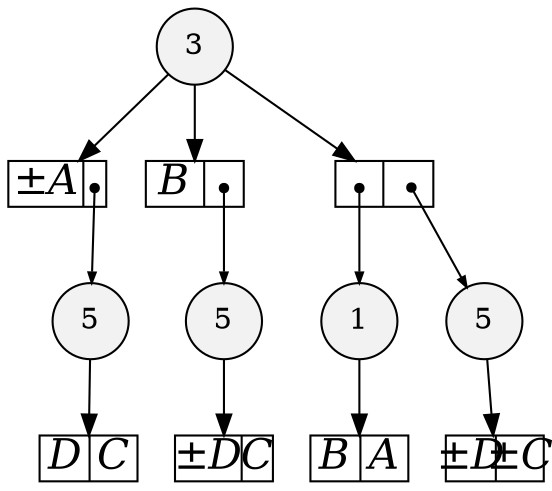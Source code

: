 digraph zsdd {
overlap=false
{rank=same; n39}
{rank=same; n13 n12 n38}
{rank=same; n32}
n32[label= "3",style=filled,fillcolor=gray95,shape=circle,height=.25,width=.25]; 
n32e0 [label= "<L>&#177;A|<R>",
shape=record,
fontsize=20,
fontname="Times-Italic",
fillcolor=white,
style=filled,
fixedsize=true,
height=.30,
width=.65];
n32->n32e0 [arraysize=.50];n32e0:R:c->n38[arrowsize=.50,tailclip=false,arrowtail=dot,dir=both];
n32e1 [label= "<L>B|<R>",
shape=record,
fontsize=20,
fontname="Times-Italic",
fillcolor=white,
style=filled,
fixedsize=true,
height=.30,
width=.65];
n32->n32e1 [arraysize=.50];n32e1:R:c->n12[arrowsize=.50,tailclip=false,arrowtail=dot,dir=both];
n32e2 [label= "<L>|<R>",
shape=record,
fontsize=20,
fontname="Times-Italic",
fillcolor=white,
style=filled,
fixedsize=true,
height=.30,
width=.65];
n32->n32e2 [arraysize=.50];n32e2:L:c->n39[arrowsize=.50,tailclip=false,arrowtail=dot,dir=both];
n32e2:R:c->n13[arrowsize=.50,tailclip=false,arrowtail=dot,dir=both];
n13[label= "5",style=filled,fillcolor=gray95,shape=circle,height=.25,width=.25]; 
n13e0 [label= "<L>&#177;D|<R>&#177;C",
shape=record,
fontsize=20,
fontname="Times-Italic",
fillcolor=white,
style=filled,
fixedsize=true,
height=.30,
width=.65];
n13->n13e0 [arraysize=.50];n39[label= "1",style=filled,fillcolor=gray95,shape=circle,height=.25,width=.25]; 
n39e0 [label= "<L>B|<R>A",
shape=record,
fontsize=20,
fontname="Times-Italic",
fillcolor=white,
style=filled,
fixedsize=true,
height=.30,
width=.65];
n39->n39e0 [arraysize=.50];n12[label= "5",style=filled,fillcolor=gray95,shape=circle,height=.25,width=.25]; 
n12e0 [label= "<L>&#177;D|<R>C",
shape=record,
fontsize=20,
fontname="Times-Italic",
fillcolor=white,
style=filled,
fixedsize=true,
height=.30,
width=.65];
n12->n12e0 [arraysize=.50];n38[label= "5",style=filled,fillcolor=gray95,shape=circle,height=.25,width=.25]; 
n38e0 [label= "<L>D|<R>C",
shape=record,
fontsize=20,
fontname="Times-Italic",
fillcolor=white,
style=filled,
fixedsize=true,
height=.30,
width=.65];
n38->n38e0 [arraysize=.50];}
